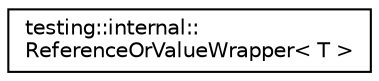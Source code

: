 digraph "Graphical Class Hierarchy"
{
  edge [fontname="Helvetica",fontsize="10",labelfontname="Helvetica",labelfontsize="10"];
  node [fontname="Helvetica",fontsize="10",shape=record];
  rankdir="LR";
  Node1 [label="testing::internal::\lReferenceOrValueWrapper\< T \>",height=0.2,width=0.4,color="black", fillcolor="white", style="filled",URL="$classtesting_1_1internal_1_1_reference_or_value_wrapper.html"];
}
